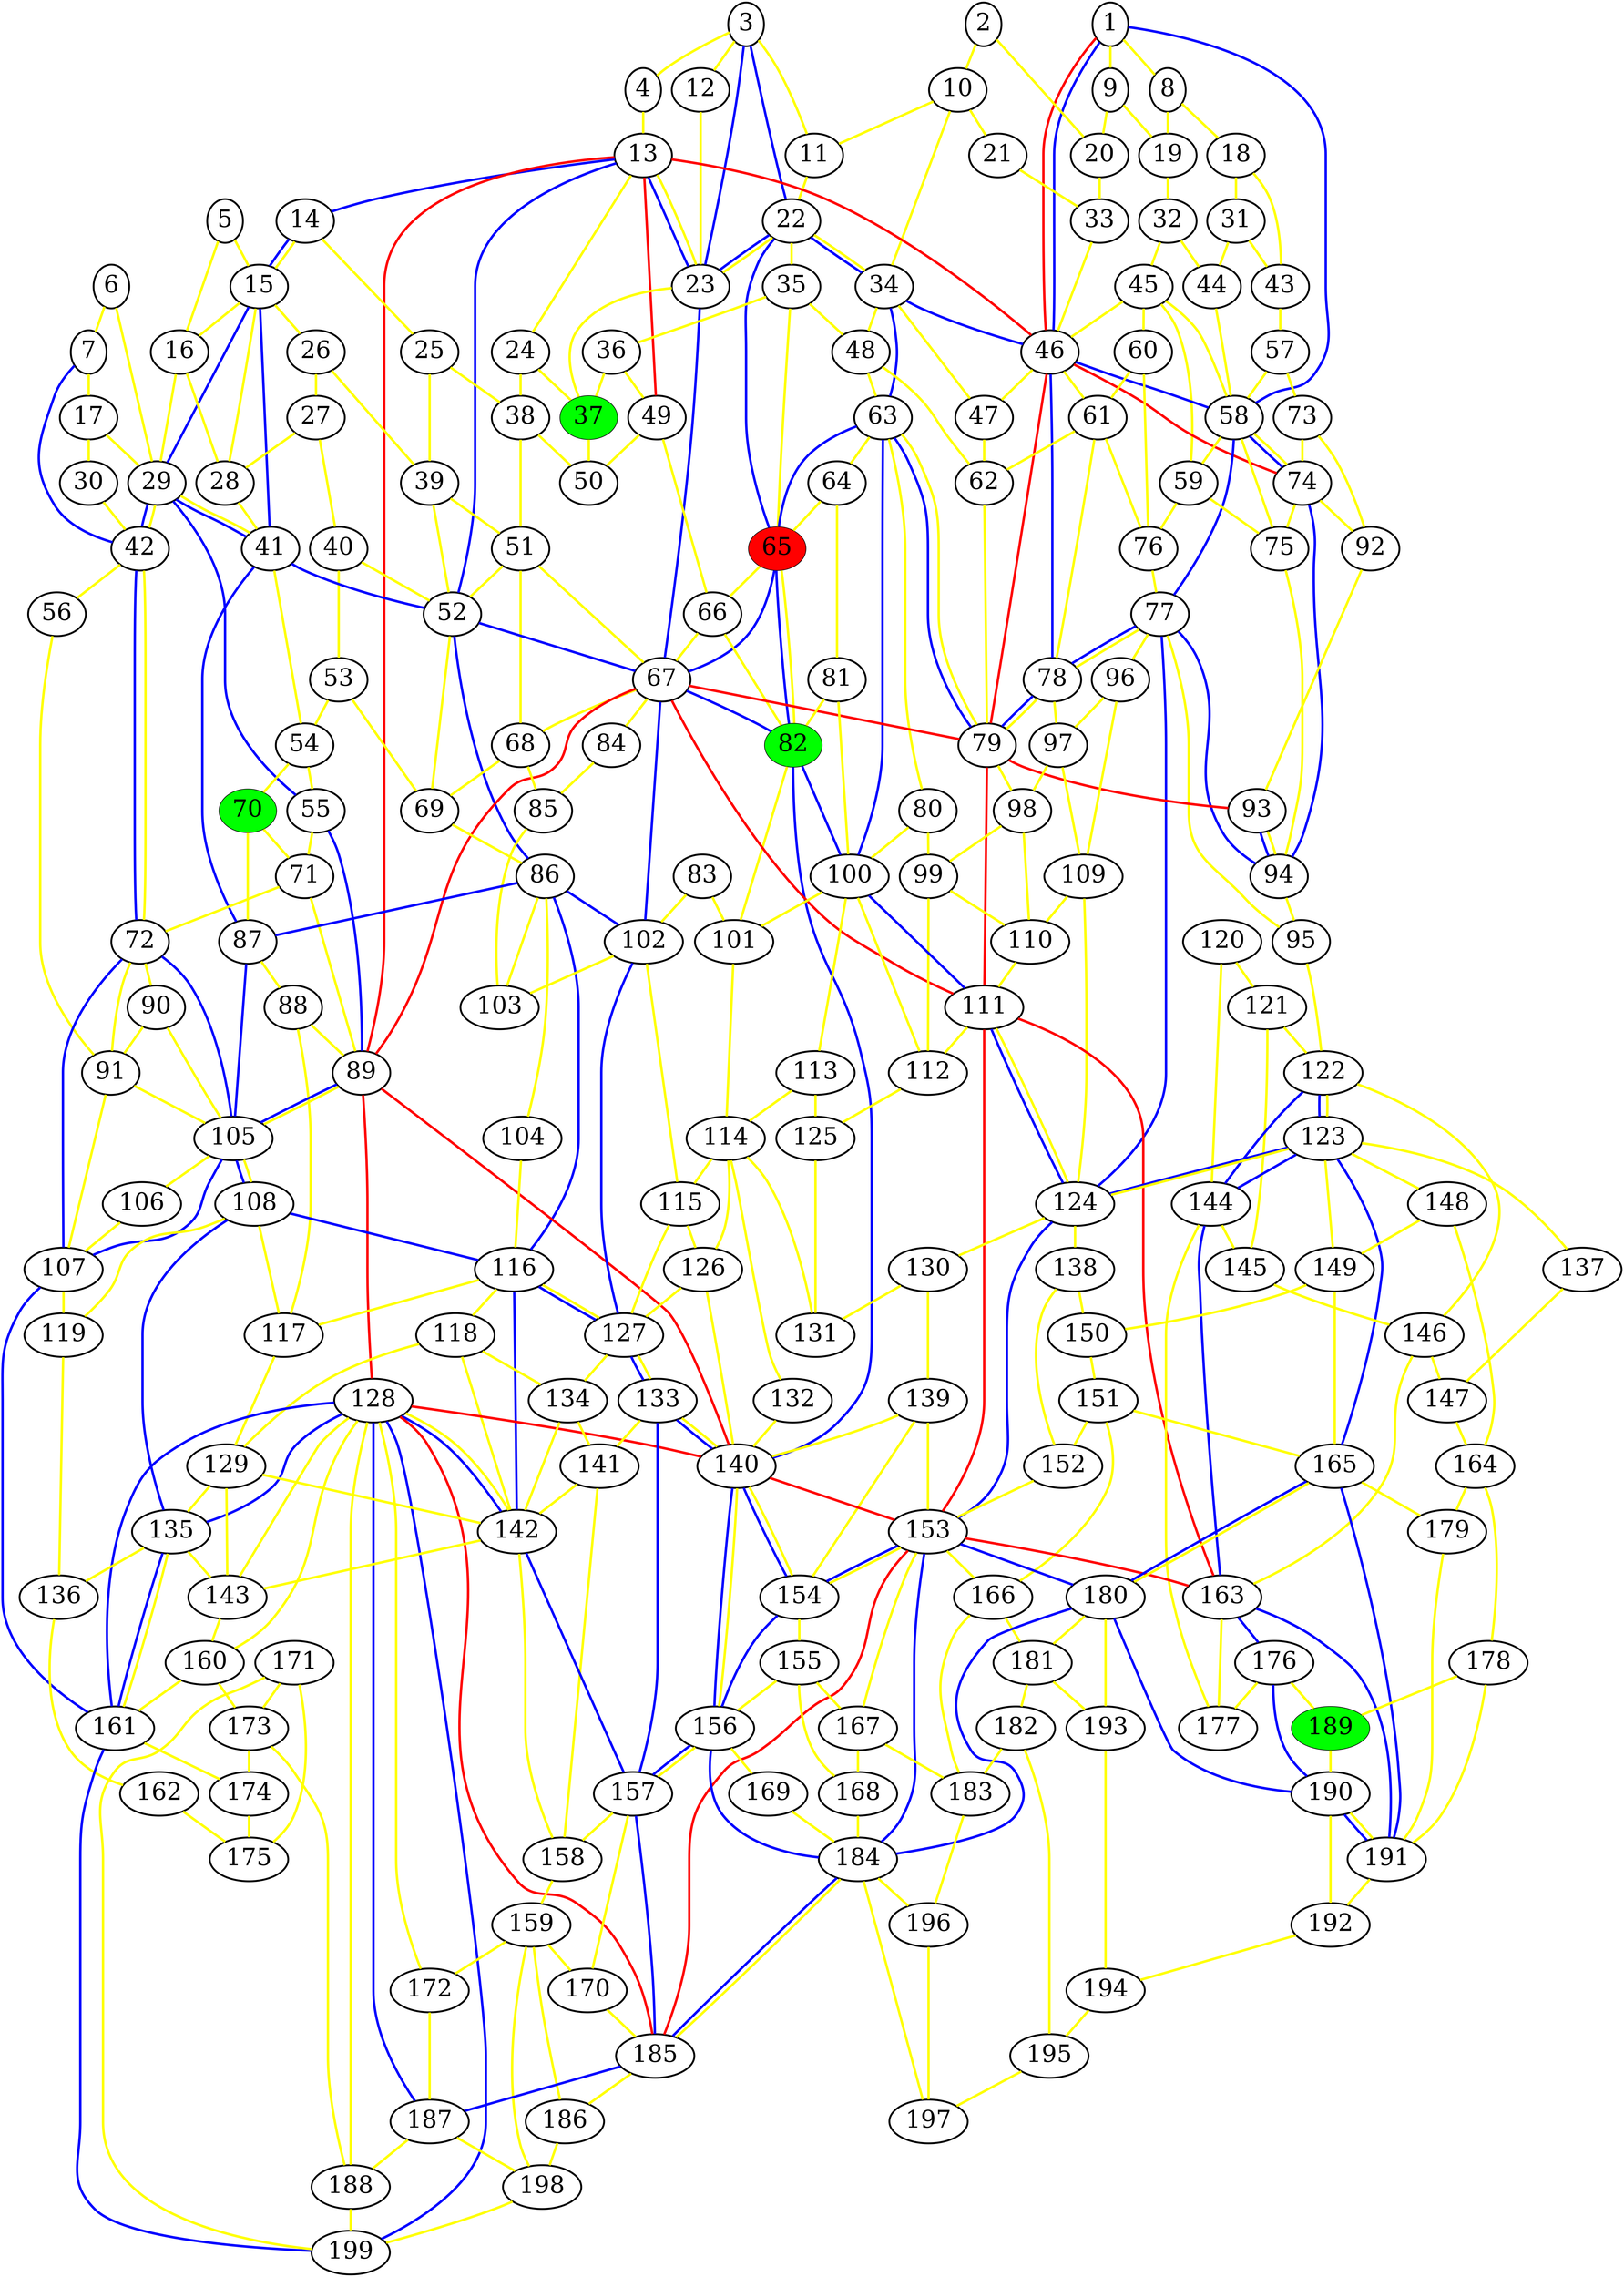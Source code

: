 graph london_graph {
65 [fillcolor=red, fontsize=40, pendwidth=3, style=filled];
37 [fillcolor=green, fontsize=40, pendwidth=3, style=filled];
189 [fillcolor=green, fontsize=40, pendwidth=3, style=filled];
70 [fillcolor=green, fontsize=40, pendwidth=3, style=filled];
82 [fillcolor=green, fontsize=40, pendwidth=3, style=filled];
1 [fontsize=40, penwidth=3];
2 [fontsize=40, penwidth=3];
3 [fontsize=40, penwidth=3];
4 [fontsize=40, penwidth=3];
5 [fontsize=40, penwidth=3];
6 [fontsize=40, penwidth=3];
7 [fontsize=40, penwidth=3];
8 [fontsize=40, penwidth=3];
9 [fontsize=40, penwidth=3];
10 [fontsize=40, penwidth=3];
11 [fontsize=40, penwidth=3];
12 [fontsize=40, penwidth=3];
13 [fontsize=40, penwidth=3];
14 [fontsize=40, penwidth=3];
15 [fontsize=40, penwidth=3];
16 [fontsize=40, penwidth=3];
17 [fontsize=40, penwidth=3];
18 [fontsize=40, penwidth=3];
19 [fontsize=40, penwidth=3];
20 [fontsize=40, penwidth=3];
21 [fontsize=40, penwidth=3];
22 [fontsize=40, penwidth=3];
23 [fontsize=40, penwidth=3];
24 [fontsize=40, penwidth=3];
25 [fontsize=40, penwidth=3];
26 [fontsize=40, penwidth=3];
27 [fontsize=40, penwidth=3];
28 [fontsize=40, penwidth=3];
29 [fontsize=40, penwidth=3];
30 [fontsize=40, penwidth=3];
31 [fontsize=40, penwidth=3];
32 [fontsize=40, penwidth=3];
33 [fontsize=40, penwidth=3];
34 [fontsize=40, penwidth=3];
35 [fontsize=40, penwidth=3];
36 [fontsize=40, penwidth=3];
38 [fontsize=40, penwidth=3];
39 [fontsize=40, penwidth=3];
40 [fontsize=40, penwidth=3];
41 [fontsize=40, penwidth=3];
42 [fontsize=40, penwidth=3];
43 [fontsize=40, penwidth=3];
44 [fontsize=40, penwidth=3];
45 [fontsize=40, penwidth=3];
46 [fontsize=40, penwidth=3];
47 [fontsize=40, penwidth=3];
48 [fontsize=40, penwidth=3];
49 [fontsize=40, penwidth=3];
50 [fontsize=40, penwidth=3];
51 [fontsize=40, penwidth=3];
52 [fontsize=40, penwidth=3];
53 [fontsize=40, penwidth=3];
54 [fontsize=40, penwidth=3];
55 [fontsize=40, penwidth=3];
56 [fontsize=40, penwidth=3];
57 [fontsize=40, penwidth=3];
58 [fontsize=40, penwidth=3];
59 [fontsize=40, penwidth=3];
60 [fontsize=40, penwidth=3];
61 [fontsize=40, penwidth=3];
62 [fontsize=40, penwidth=3];
63 [fontsize=40, penwidth=3];
64 [fontsize=40, penwidth=3];
66 [fontsize=40, penwidth=3];
67 [fontsize=40, penwidth=3];
68 [fontsize=40, penwidth=3];
69 [fontsize=40, penwidth=3];
71 [fontsize=40, penwidth=3];
72 [fontsize=40, penwidth=3];
73 [fontsize=40, penwidth=3];
74 [fontsize=40, penwidth=3];
75 [fontsize=40, penwidth=3];
76 [fontsize=40, penwidth=3];
77 [fontsize=40, penwidth=3];
78 [fontsize=40, penwidth=3];
79 [fontsize=40, penwidth=3];
80 [fontsize=40, penwidth=3];
81 [fontsize=40, penwidth=3];
83 [fontsize=40, penwidth=3];
84 [fontsize=40, penwidth=3];
85 [fontsize=40, penwidth=3];
86 [fontsize=40, penwidth=3];
87 [fontsize=40, penwidth=3];
88 [fontsize=40, penwidth=3];
89 [fontsize=40, penwidth=3];
90 [fontsize=40, penwidth=3];
91 [fontsize=40, penwidth=3];
92 [fontsize=40, penwidth=3];
93 [fontsize=40, penwidth=3];
94 [fontsize=40, penwidth=3];
95 [fontsize=40, penwidth=3];
96 [fontsize=40, penwidth=3];
97 [fontsize=40, penwidth=3];
98 [fontsize=40, penwidth=3];
99 [fontsize=40, penwidth=3];
100 [fontsize=40, penwidth=3];
101 [fontsize=40, penwidth=3];
102 [fontsize=40, penwidth=3];
103 [fontsize=40, penwidth=3];
104 [fontsize=40, penwidth=3];
105 [fontsize=40, penwidth=3];
106 [fontsize=40, penwidth=3];
107 [fontsize=40, penwidth=3];
108 [fontsize=40, penwidth=3];
109 [fontsize=40, penwidth=3];
110 [fontsize=40, penwidth=3];
111 [fontsize=40, penwidth=3];
112 [fontsize=40, penwidth=3];
113 [fontsize=40, penwidth=3];
114 [fontsize=40, penwidth=3];
115 [fontsize=40, penwidth=3];
116 [fontsize=40, penwidth=3];
117 [fontsize=40, penwidth=3];
118 [fontsize=40, penwidth=3];
119 [fontsize=40, penwidth=3];
120 [fontsize=40, penwidth=3];
121 [fontsize=40, penwidth=3];
122 [fontsize=40, penwidth=3];
123 [fontsize=40, penwidth=3];
124 [fontsize=40, penwidth=3];
125 [fontsize=40, penwidth=3];
126 [fontsize=40, penwidth=3];
127 [fontsize=40, penwidth=3];
128 [fontsize=40, penwidth=3];
129 [fontsize=40, penwidth=3];
130 [fontsize=40, penwidth=3];
131 [fontsize=40, penwidth=3];
132 [fontsize=40, penwidth=3];
133 [fontsize=40, penwidth=3];
134 [fontsize=40, penwidth=3];
135 [fontsize=40, penwidth=3];
136 [fontsize=40, penwidth=3];
137 [fontsize=40, penwidth=3];
138 [fontsize=40, penwidth=3];
139 [fontsize=40, penwidth=3];
140 [fontsize=40, penwidth=3];
141 [fontsize=40, penwidth=3];
142 [fontsize=40, penwidth=3];
143 [fontsize=40, penwidth=3];
144 [fontsize=40, penwidth=3];
145 [fontsize=40, penwidth=3];
146 [fontsize=40, penwidth=3];
147 [fontsize=40, penwidth=3];
148 [fontsize=40, penwidth=3];
149 [fontsize=40, penwidth=3];
150 [fontsize=40, penwidth=3];
151 [fontsize=40, penwidth=3];
152 [fontsize=40, penwidth=3];
153 [fontsize=40, penwidth=3];
154 [fontsize=40, penwidth=3];
155 [fontsize=40, penwidth=3];
156 [fontsize=40, penwidth=3];
157 [fontsize=40, penwidth=3];
158 [fontsize=40, penwidth=3];
159 [fontsize=40, penwidth=3];
160 [fontsize=40, penwidth=3];
161 [fontsize=40, penwidth=3];
162 [fontsize=40, penwidth=3];
163 [fontsize=40, penwidth=3];
164 [fontsize=40, penwidth=3];
165 [fontsize=40, penwidth=3];
166 [fontsize=40, penwidth=3];
167 [fontsize=40, penwidth=3];
168 [fontsize=40, penwidth=3];
169 [fontsize=40, penwidth=3];
170 [fontsize=40, penwidth=3];
171 [fontsize=40, penwidth=3];
172 [fontsize=40, penwidth=3];
173 [fontsize=40, penwidth=3];
174 [fontsize=40, penwidth=3];
175 [fontsize=40, penwidth=3];
176 [fontsize=40, penwidth=3];
177 [fontsize=40, penwidth=3];
178 [fontsize=40, penwidth=3];
179 [fontsize=40, penwidth=3];
180 [fontsize=40, penwidth=3];
181 [fontsize=40, penwidth=3];
182 [fontsize=40, penwidth=3];
183 [fontsize=40, penwidth=3];
184 [fontsize=40, penwidth=3];
185 [fontsize=40, penwidth=3];
186 [fontsize=40, penwidth=3];
187 [fontsize=40, penwidth=3];
188 [fontsize=40, penwidth=3];
190 [fontsize=40, penwidth=3];
191 [fontsize=40, penwidth=3];
192 [fontsize=40, penwidth=3];
193 [fontsize=40, penwidth=3];
194 [fontsize=40, penwidth=3];
195 [fontsize=40, penwidth=3];
196 [fontsize=40, penwidth=3];
197 [fontsize=40, penwidth=3];
198 [fontsize=40, penwidth=3];
199 [fontsize=40, penwidth=3];
1 -- 46  [color=red, penwidth=4];
13 -- 46  [color=red, penwidth=4];
13 -- 49  [color=red, penwidth=4];
13 -- 89  [color=red, penwidth=4];
46 -- 74  [color=red, penwidth=4];
46 -- 79  [color=red, penwidth=4];
67 -- 79  [color=red, penwidth=4];
67 -- 89  [color=red, penwidth=4];
67 -- 111  [color=red, penwidth=4];
79 -- 93  [color=red, penwidth=4];
79 -- 111  [color=red, penwidth=4];
89 -- 128  [color=red, penwidth=4];
89 -- 140  [color=red, penwidth=4];
111 -- 153  [color=red, penwidth=4];
111 -- 163  [color=red, penwidth=4];
128 -- 140  [color=red, penwidth=4];
128 -- 185  [color=red, penwidth=4];
140 -- 153  [color=red, penwidth=4];
153 -- 163  [color=red, penwidth=4];
153 -- 185  [color=red, penwidth=4];
1 -- 46  [color=blue, penwidth=4];
1 -- 58  [color=blue, penwidth=4];
3 -- 22  [color=blue, penwidth=4];
3 -- 23  [color=blue, penwidth=4];
7 -- 42  [color=blue, penwidth=4];
13 -- 14  [color=blue, penwidth=4];
13 -- 23  [color=blue, penwidth=4];
13 -- 52  [color=blue, penwidth=4];
14 -- 15  [color=blue, penwidth=4];
15 -- 29  [color=blue, penwidth=4];
15 -- 41  [color=blue, penwidth=4];
22 -- 23  [color=blue, penwidth=4];
22 -- 34  [color=blue, penwidth=4];
22 -- 65  [color=blue, penwidth=4];
23 -- 67  [color=blue, penwidth=4];
29 -- 41  [color=blue, penwidth=4];
29 -- 42  [color=blue, penwidth=4];
29 -- 55  [color=blue, penwidth=4];
34 -- 46  [color=blue, penwidth=4];
34 -- 63  [color=blue, penwidth=4];
41 -- 52  [color=blue, penwidth=4];
41 -- 87  [color=blue, penwidth=4];
42 -- 72  [color=blue, penwidth=4];
46 -- 58  [color=blue, penwidth=4];
46 -- 78  [color=blue, penwidth=4];
52 -- 67  [color=blue, penwidth=4];
52 -- 86  [color=blue, penwidth=4];
55 -- 89  [color=blue, penwidth=4];
58 -- 74  [color=blue, penwidth=4];
58 -- 77  [color=blue, penwidth=4];
63 -- 65  [color=blue, penwidth=4];
63 -- 79  [color=blue, penwidth=4];
63 -- 100  [color=blue, penwidth=4];
65 -- 67  [color=blue, penwidth=4];
65 -- 82  [color=blue, penwidth=4];
67 -- 82  [color=blue, penwidth=4];
67 -- 102  [color=blue, penwidth=4];
72 -- 105  [color=blue, penwidth=4];
72 -- 107  [color=blue, penwidth=4];
74 -- 94  [color=blue, penwidth=4];
77 -- 78  [color=blue, penwidth=4];
77 -- 94  [color=blue, penwidth=4];
77 -- 124  [color=blue, penwidth=4];
78 -- 79  [color=blue, penwidth=4];
82 -- 100  [color=blue, penwidth=4];
82 -- 140  [color=blue, penwidth=4];
86 -- 87  [color=blue, penwidth=4];
86 -- 102  [color=blue, penwidth=4];
86 -- 116  [color=blue, penwidth=4];
87 -- 105  [color=blue, penwidth=4];
89 -- 105  [color=blue, penwidth=4];
93 -- 94  [color=blue, penwidth=4];
100 -- 111  [color=blue, penwidth=4];
102 -- 127  [color=blue, penwidth=4];
105 -- 107  [color=blue, penwidth=4];
105 -- 108  [color=blue, penwidth=4];
107 -- 161  [color=blue, penwidth=4];
108 -- 116  [color=blue, penwidth=4];
108 -- 135  [color=blue, penwidth=4];
111 -- 124  [color=blue, penwidth=4];
116 -- 127  [color=blue, penwidth=4];
116 -- 142  [color=blue, penwidth=4];
122 -- 123  [color=blue, penwidth=4];
122 -- 144  [color=blue, penwidth=4];
123 -- 124  [color=blue, penwidth=4];
123 -- 144  [color=blue, penwidth=4];
123 -- 165  [color=blue, penwidth=4];
124 -- 153  [color=blue, penwidth=4];
127 -- 133  [color=blue, penwidth=4];
128 -- 135  [color=blue, penwidth=4];
128 -- 142  [color=blue, penwidth=4];
128 -- 161  [color=blue, penwidth=4];
128 -- 187  [color=blue, penwidth=4];
128 -- 199  [color=blue, penwidth=4];
133 -- 140  [color=blue, penwidth=4];
133 -- 157  [color=blue, penwidth=4];
135 -- 161  [color=blue, penwidth=4];
140 -- 154  [color=blue, penwidth=4];
140 -- 156  [color=blue, penwidth=4];
142 -- 157  [color=blue, penwidth=4];
144 -- 163  [color=blue, penwidth=4];
153 -- 154  [color=blue, penwidth=4];
153 -- 180  [color=blue, penwidth=4];
153 -- 184  [color=blue, penwidth=4];
154 -- 156  [color=blue, penwidth=4];
156 -- 157  [color=blue, penwidth=4];
156 -- 184  [color=blue, penwidth=4];
157 -- 185  [color=blue, penwidth=4];
161 -- 199  [color=blue, penwidth=4];
163 -- 176  [color=blue, penwidth=4];
163 -- 191  [color=blue, penwidth=4];
165 -- 180  [color=blue, penwidth=4];
165 -- 191  [color=blue, penwidth=4];
176 -- 190  [color=blue, penwidth=4];
180 -- 184  [color=blue, penwidth=4];
180 -- 190  [color=blue, penwidth=4];
184 -- 185  [color=blue, penwidth=4];
185 -- 187  [color=blue, penwidth=4];
190 -- 191  [color=blue, penwidth=4];
1 -- 8  [color=yellow, penwidth=4];
1 -- 9  [color=yellow, penwidth=4];
2 -- 10  [color=yellow, penwidth=4];
2 -- 20  [color=yellow, penwidth=4];
3 -- 4  [color=yellow, penwidth=4];
3 -- 11  [color=yellow, penwidth=4];
3 -- 12  [color=yellow, penwidth=4];
4 -- 13  [color=yellow, penwidth=4];
5 -- 15  [color=yellow, penwidth=4];
5 -- 16  [color=yellow, penwidth=4];
6 -- 7  [color=yellow, penwidth=4];
6 -- 29  [color=yellow, penwidth=4];
7 -- 17  [color=yellow, penwidth=4];
8 -- 18  [color=yellow, penwidth=4];
8 -- 19  [color=yellow, penwidth=4];
9 -- 19  [color=yellow, penwidth=4];
9 -- 20  [color=yellow, penwidth=4];
10 -- 11  [color=yellow, penwidth=4];
10 -- 21  [color=yellow, penwidth=4];
10 -- 34  [color=yellow, penwidth=4];
11 -- 22  [color=yellow, penwidth=4];
12 -- 23  [color=yellow, penwidth=4];
13 -- 23  [color=yellow, penwidth=4];
13 -- 24  [color=yellow, penwidth=4];
14 -- 15  [color=yellow, penwidth=4];
14 -- 25  [color=yellow, penwidth=4];
15 -- 16  [color=yellow, penwidth=4];
15 -- 26  [color=yellow, penwidth=4];
15 -- 28  [color=yellow, penwidth=4];
16 -- 28  [color=yellow, penwidth=4];
16 -- 29  [color=yellow, penwidth=4];
17 -- 29  [color=yellow, penwidth=4];
17 -- 30  [color=yellow, penwidth=4];
18 -- 31  [color=yellow, penwidth=4];
18 -- 43  [color=yellow, penwidth=4];
19 -- 32  [color=yellow, penwidth=4];
20 -- 33  [color=yellow, penwidth=4];
21 -- 33  [color=yellow, penwidth=4];
22 -- 23  [color=yellow, penwidth=4];
22 -- 34  [color=yellow, penwidth=4];
22 -- 35  [color=yellow, penwidth=4];
23 -- 37  [color=yellow, penwidth=4];
24 -- 37  [color=yellow, penwidth=4];
24 -- 38  [color=yellow, penwidth=4];
25 -- 38  [color=yellow, penwidth=4];
25 -- 39  [color=yellow, penwidth=4];
26 -- 27  [color=yellow, penwidth=4];
26 -- 39  [color=yellow, penwidth=4];
27 -- 28  [color=yellow, penwidth=4];
27 -- 40  [color=yellow, penwidth=4];
28 -- 41  [color=yellow, penwidth=4];
29 -- 41  [color=yellow, penwidth=4];
29 -- 42  [color=yellow, penwidth=4];
30 -- 42  [color=yellow, penwidth=4];
31 -- 43  [color=yellow, penwidth=4];
31 -- 44  [color=yellow, penwidth=4];
32 -- 44  [color=yellow, penwidth=4];
32 -- 45  [color=yellow, penwidth=4];
33 -- 46  [color=yellow, penwidth=4];
34 -- 47  [color=yellow, penwidth=4];
34 -- 48  [color=yellow, penwidth=4];
35 -- 36  [color=yellow, penwidth=4];
35 -- 48  [color=yellow, penwidth=4];
35 -- 65  [color=yellow, penwidth=4];
36 -- 37  [color=yellow, penwidth=4];
36 -- 49  [color=yellow, penwidth=4];
37 -- 50  [color=yellow, penwidth=4];
38 -- 50  [color=yellow, penwidth=4];
38 -- 51  [color=yellow, penwidth=4];
39 -- 51  [color=yellow, penwidth=4];
39 -- 52  [color=yellow, penwidth=4];
40 -- 52  [color=yellow, penwidth=4];
40 -- 53  [color=yellow, penwidth=4];
41 -- 54  [color=yellow, penwidth=4];
42 -- 56  [color=yellow, penwidth=4];
42 -- 72  [color=yellow, penwidth=4];
43 -- 57  [color=yellow, penwidth=4];
44 -- 58  [color=yellow, penwidth=4];
45 -- 46  [color=yellow, penwidth=4];
45 -- 58  [color=yellow, penwidth=4];
45 -- 59  [color=yellow, penwidth=4];
45 -- 60  [color=yellow, penwidth=4];
46 -- 47  [color=yellow, penwidth=4];
46 -- 61  [color=yellow, penwidth=4];
47 -- 62  [color=yellow, penwidth=4];
48 -- 62  [color=yellow, penwidth=4];
48 -- 63  [color=yellow, penwidth=4];
49 -- 50  [color=yellow, penwidth=4];
49 -- 66  [color=yellow, penwidth=4];
51 -- 52  [color=yellow, penwidth=4];
51 -- 67  [color=yellow, penwidth=4];
51 -- 68  [color=yellow, penwidth=4];
52 -- 69  [color=yellow, penwidth=4];
53 -- 54  [color=yellow, penwidth=4];
53 -- 69  [color=yellow, penwidth=4];
54 -- 55  [color=yellow, penwidth=4];
54 -- 70  [color=yellow, penwidth=4];
55 -- 71  [color=yellow, penwidth=4];
56 -- 91  [color=yellow, penwidth=4];
57 -- 58  [color=yellow, penwidth=4];
57 -- 73  [color=yellow, penwidth=4];
58 -- 59  [color=yellow, penwidth=4];
58 -- 74  [color=yellow, penwidth=4];
58 -- 75  [color=yellow, penwidth=4];
59 -- 75  [color=yellow, penwidth=4];
59 -- 76  [color=yellow, penwidth=4];
60 -- 61  [color=yellow, penwidth=4];
60 -- 76  [color=yellow, penwidth=4];
61 -- 62  [color=yellow, penwidth=4];
61 -- 76  [color=yellow, penwidth=4];
61 -- 78  [color=yellow, penwidth=4];
62 -- 79  [color=yellow, penwidth=4];
63 -- 64  [color=yellow, penwidth=4];
63 -- 79  [color=yellow, penwidth=4];
63 -- 80  [color=yellow, penwidth=4];
64 -- 65  [color=yellow, penwidth=4];
64 -- 81  [color=yellow, penwidth=4];
65 -- 66  [color=yellow, penwidth=4];
65 -- 82  [color=yellow, penwidth=4];
66 -- 67  [color=yellow, penwidth=4];
66 -- 82  [color=yellow, penwidth=4];
67 -- 68  [color=yellow, penwidth=4];
67 -- 84  [color=yellow, penwidth=4];
68 -- 69  [color=yellow, penwidth=4];
68 -- 85  [color=yellow, penwidth=4];
69 -- 86  [color=yellow, penwidth=4];
70 -- 71  [color=yellow, penwidth=4];
70 -- 87  [color=yellow, penwidth=4];
71 -- 72  [color=yellow, penwidth=4];
71 -- 89  [color=yellow, penwidth=4];
72 -- 90  [color=yellow, penwidth=4];
72 -- 91  [color=yellow, penwidth=4];
73 -- 74  [color=yellow, penwidth=4];
73 -- 92  [color=yellow, penwidth=4];
74 -- 75  [color=yellow, penwidth=4];
74 -- 92  [color=yellow, penwidth=4];
75 -- 94  [color=yellow, penwidth=4];
76 -- 77  [color=yellow, penwidth=4];
77 -- 78  [color=yellow, penwidth=4];
77 -- 95  [color=yellow, penwidth=4];
77 -- 96  [color=yellow, penwidth=4];
78 -- 79  [color=yellow, penwidth=4];
78 -- 97  [color=yellow, penwidth=4];
79 -- 98  [color=yellow, penwidth=4];
80 -- 99  [color=yellow, penwidth=4];
80 -- 100  [color=yellow, penwidth=4];
81 -- 82  [color=yellow, penwidth=4];
81 -- 100  [color=yellow, penwidth=4];
82 -- 101  [color=yellow, penwidth=4];
83 -- 101  [color=yellow, penwidth=4];
83 -- 102  [color=yellow, penwidth=4];
84 -- 85  [color=yellow, penwidth=4];
85 -- 103  [color=yellow, penwidth=4];
86 -- 103  [color=yellow, penwidth=4];
86 -- 104  [color=yellow, penwidth=4];
87 -- 88  [color=yellow, penwidth=4];
88 -- 89  [color=yellow, penwidth=4];
88 -- 117  [color=yellow, penwidth=4];
89 -- 105  [color=yellow, penwidth=4];
90 -- 91  [color=yellow, penwidth=4];
90 -- 105  [color=yellow, penwidth=4];
91 -- 105  [color=yellow, penwidth=4];
91 -- 107  [color=yellow, penwidth=4];
92 -- 93  [color=yellow, penwidth=4];
93 -- 94  [color=yellow, penwidth=4];
94 -- 95  [color=yellow, penwidth=4];
95 -- 122  [color=yellow, penwidth=4];
96 -- 97  [color=yellow, penwidth=4];
96 -- 109  [color=yellow, penwidth=4];
97 -- 98  [color=yellow, penwidth=4];
97 -- 109  [color=yellow, penwidth=4];
98 -- 99  [color=yellow, penwidth=4];
98 -- 110  [color=yellow, penwidth=4];
99 -- 110  [color=yellow, penwidth=4];
99 -- 112  [color=yellow, penwidth=4];
100 -- 101  [color=yellow, penwidth=4];
100 -- 112  [color=yellow, penwidth=4];
100 -- 113  [color=yellow, penwidth=4];
101 -- 114  [color=yellow, penwidth=4];
102 -- 103  [color=yellow, penwidth=4];
102 -- 115  [color=yellow, penwidth=4];
104 -- 116  [color=yellow, penwidth=4];
105 -- 106  [color=yellow, penwidth=4];
105 -- 108  [color=yellow, penwidth=4];
106 -- 107  [color=yellow, penwidth=4];
107 -- 119  [color=yellow, penwidth=4];
108 -- 117  [color=yellow, penwidth=4];
108 -- 119  [color=yellow, penwidth=4];
109 -- 110  [color=yellow, penwidth=4];
109 -- 124  [color=yellow, penwidth=4];
110 -- 111  [color=yellow, penwidth=4];
111 -- 112  [color=yellow, penwidth=4];
111 -- 124  [color=yellow, penwidth=4];
112 -- 125  [color=yellow, penwidth=4];
113 -- 114  [color=yellow, penwidth=4];
113 -- 125  [color=yellow, penwidth=4];
114 -- 115  [color=yellow, penwidth=4];
114 -- 126  [color=yellow, penwidth=4];
114 -- 131  [color=yellow, penwidth=4];
114 -- 132  [color=yellow, penwidth=4];
115 -- 126  [color=yellow, penwidth=4];
115 -- 127  [color=yellow, penwidth=4];
116 -- 117  [color=yellow, penwidth=4];
116 -- 118  [color=yellow, penwidth=4];
116 -- 127  [color=yellow, penwidth=4];
117 -- 129  [color=yellow, penwidth=4];
118 -- 129  [color=yellow, penwidth=4];
118 -- 134  [color=yellow, penwidth=4];
118 -- 142  [color=yellow, penwidth=4];
119 -- 136  [color=yellow, penwidth=4];
120 -- 121  [color=yellow, penwidth=4];
120 -- 144  [color=yellow, penwidth=4];
121 -- 122  [color=yellow, penwidth=4];
121 -- 145  [color=yellow, penwidth=4];
122 -- 123  [color=yellow, penwidth=4];
122 -- 146  [color=yellow, penwidth=4];
123 -- 124  [color=yellow, penwidth=4];
123 -- 137  [color=yellow, penwidth=4];
123 -- 148  [color=yellow, penwidth=4];
123 -- 149  [color=yellow, penwidth=4];
124 -- 130  [color=yellow, penwidth=4];
124 -- 138  [color=yellow, penwidth=4];
125 -- 131  [color=yellow, penwidth=4];
126 -- 127  [color=yellow, penwidth=4];
126 -- 140  [color=yellow, penwidth=4];
127 -- 133  [color=yellow, penwidth=4];
127 -- 134  [color=yellow, penwidth=4];
128 -- 142  [color=yellow, penwidth=4];
128 -- 143  [color=yellow, penwidth=4];
128 -- 160  [color=yellow, penwidth=4];
128 -- 172  [color=yellow, penwidth=4];
128 -- 188  [color=yellow, penwidth=4];
129 -- 135  [color=yellow, penwidth=4];
129 -- 142  [color=yellow, penwidth=4];
129 -- 143  [color=yellow, penwidth=4];
130 -- 131  [color=yellow, penwidth=4];
130 -- 139  [color=yellow, penwidth=4];
132 -- 140  [color=yellow, penwidth=4];
133 -- 140  [color=yellow, penwidth=4];
133 -- 141  [color=yellow, penwidth=4];
134 -- 141  [color=yellow, penwidth=4];
134 -- 142  [color=yellow, penwidth=4];
135 -- 136  [color=yellow, penwidth=4];
135 -- 143  [color=yellow, penwidth=4];
135 -- 161  [color=yellow, penwidth=4];
136 -- 162  [color=yellow, penwidth=4];
137 -- 147  [color=yellow, penwidth=4];
138 -- 150  [color=yellow, penwidth=4];
138 -- 152  [color=yellow, penwidth=4];
139 -- 140  [color=yellow, penwidth=4];
139 -- 153  [color=yellow, penwidth=4];
139 -- 154  [color=yellow, penwidth=4];
140 -- 154  [color=yellow, penwidth=4];
140 -- 156  [color=yellow, penwidth=4];
141 -- 142  [color=yellow, penwidth=4];
141 -- 158  [color=yellow, penwidth=4];
142 -- 143  [color=yellow, penwidth=4];
142 -- 158  [color=yellow, penwidth=4];
143 -- 160  [color=yellow, penwidth=4];
144 -- 145  [color=yellow, penwidth=4];
144 -- 177  [color=yellow, penwidth=4];
145 -- 146  [color=yellow, penwidth=4];
146 -- 147  [color=yellow, penwidth=4];
146 -- 163  [color=yellow, penwidth=4];
147 -- 164  [color=yellow, penwidth=4];
148 -- 149  [color=yellow, penwidth=4];
148 -- 164  [color=yellow, penwidth=4];
149 -- 150  [color=yellow, penwidth=4];
149 -- 165  [color=yellow, penwidth=4];
150 -- 151  [color=yellow, penwidth=4];
151 -- 152  [color=yellow, penwidth=4];
151 -- 165  [color=yellow, penwidth=4];
151 -- 166  [color=yellow, penwidth=4];
152 -- 153  [color=yellow, penwidth=4];
153 -- 154  [color=yellow, penwidth=4];
153 -- 166  [color=yellow, penwidth=4];
153 -- 167  [color=yellow, penwidth=4];
154 -- 155  [color=yellow, penwidth=4];
155 -- 156  [color=yellow, penwidth=4];
155 -- 167  [color=yellow, penwidth=4];
155 -- 168  [color=yellow, penwidth=4];
156 -- 157  [color=yellow, penwidth=4];
156 -- 169  [color=yellow, penwidth=4];
157 -- 158  [color=yellow, penwidth=4];
157 -- 170  [color=yellow, penwidth=4];
158 -- 159  [color=yellow, penwidth=4];
159 -- 170  [color=yellow, penwidth=4];
159 -- 172  [color=yellow, penwidth=4];
159 -- 186  [color=yellow, penwidth=4];
159 -- 198  [color=yellow, penwidth=4];
160 -- 161  [color=yellow, penwidth=4];
160 -- 173  [color=yellow, penwidth=4];
161 -- 174  [color=yellow, penwidth=4];
162 -- 175  [color=yellow, penwidth=4];
163 -- 177  [color=yellow, penwidth=4];
164 -- 178  [color=yellow, penwidth=4];
164 -- 179  [color=yellow, penwidth=4];
165 -- 179  [color=yellow, penwidth=4];
165 -- 180  [color=yellow, penwidth=4];
166 -- 181  [color=yellow, penwidth=4];
166 -- 183  [color=yellow, penwidth=4];
167 -- 168  [color=yellow, penwidth=4];
167 -- 183  [color=yellow, penwidth=4];
168 -- 184  [color=yellow, penwidth=4];
169 -- 184  [color=yellow, penwidth=4];
170 -- 185  [color=yellow, penwidth=4];
171 -- 173  [color=yellow, penwidth=4];
171 -- 175  [color=yellow, penwidth=4];
171 -- 199  [color=yellow, penwidth=4];
172 -- 187  [color=yellow, penwidth=4];
173 -- 174  [color=yellow, penwidth=4];
173 -- 188  [color=yellow, penwidth=4];
174 -- 175  [color=yellow, penwidth=4];
176 -- 177  [color=yellow, penwidth=4];
176 -- 189  [color=yellow, penwidth=4];
178 -- 189  [color=yellow, penwidth=4];
178 -- 191  [color=yellow, penwidth=4];
179 -- 191  [color=yellow, penwidth=4];
180 -- 181  [color=yellow, penwidth=4];
180 -- 193  [color=yellow, penwidth=4];
181 -- 182  [color=yellow, penwidth=4];
181 -- 193  [color=yellow, penwidth=4];
182 -- 183  [color=yellow, penwidth=4];
182 -- 195  [color=yellow, penwidth=4];
183 -- 196  [color=yellow, penwidth=4];
184 -- 185  [color=yellow, penwidth=4];
184 -- 196  [color=yellow, penwidth=4];
184 -- 197  [color=yellow, penwidth=4];
185 -- 186  [color=yellow, penwidth=4];
186 -- 198  [color=yellow, penwidth=4];
187 -- 188  [color=yellow, penwidth=4];
187 -- 198  [color=yellow, penwidth=4];
188 -- 199  [color=yellow, penwidth=4];
189 -- 190  [color=yellow, penwidth=4];
190 -- 191  [color=yellow, penwidth=4];
190 -- 192  [color=yellow, penwidth=4];
191 -- 192  [color=yellow, penwidth=4];
192 -- 194  [color=yellow, penwidth=4];
193 -- 194  [color=yellow, penwidth=4];
194 -- 195  [color=yellow, penwidth=4];
195 -- 197  [color=yellow, penwidth=4];
196 -- 197  [color=yellow, penwidth=4];
198 -- 199  [color=yellow, penwidth=4];
}
